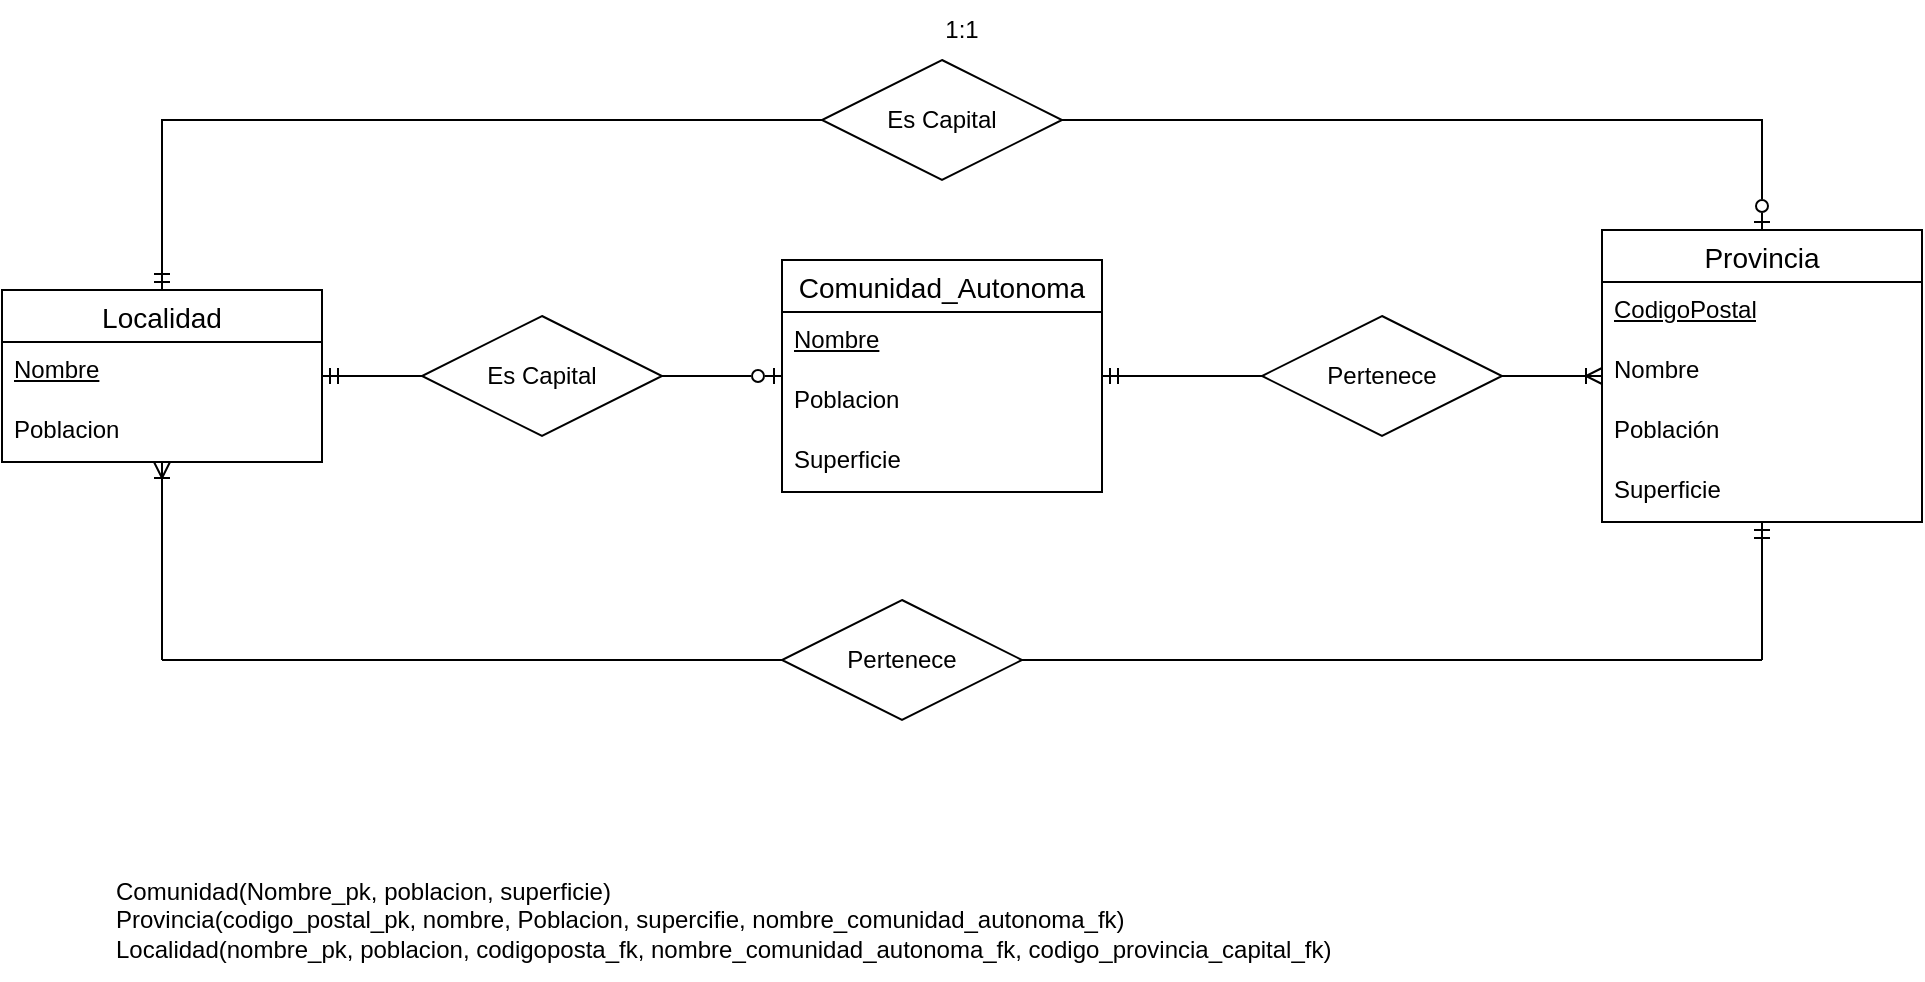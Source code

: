 <mxfile version="22.0.5" type="github">
  <diagram name="Página-1" id="RMdyLdgFyxFOfN8cl9F2">
    <mxGraphModel dx="1434" dy="800" grid="1" gridSize="10" guides="1" tooltips="1" connect="1" arrows="1" fold="1" page="1" pageScale="1" pageWidth="827" pageHeight="1169" math="0" shadow="0">
      <root>
        <mxCell id="0" />
        <mxCell id="1" parent="0" />
        <mxCell id="YGxaeuAN8_EADN_OlUPX-70" style="edgeStyle=orthogonalEdgeStyle;rounded=0;orthogonalLoop=1;jettySize=auto;html=1;entryX=0;entryY=0.5;entryDx=0;entryDy=0;startArrow=ERmandOne;startFill=0;endArrow=none;endFill=0;" edge="1" parent="1" source="YGxaeuAN8_EADN_OlUPX-34" target="YGxaeuAN8_EADN_OlUPX-68">
          <mxGeometry relative="1" as="geometry">
            <Array as="points">
              <mxPoint x="150" y="170" />
            </Array>
          </mxGeometry>
        </mxCell>
        <mxCell id="YGxaeuAN8_EADN_OlUPX-34" value="Localidad" style="swimlane;fontStyle=0;childLayout=stackLayout;horizontal=1;startSize=26;horizontalStack=0;resizeParent=1;resizeParentMax=0;resizeLast=0;collapsible=1;marginBottom=0;align=center;fontSize=14;" vertex="1" parent="1">
          <mxGeometry x="70" y="255" width="160" height="86" as="geometry" />
        </mxCell>
        <mxCell id="YGxaeuAN8_EADN_OlUPX-35" value="&lt;u&gt;Nombre&lt;/u&gt;" style="text;strokeColor=none;fillColor=none;spacingLeft=4;spacingRight=4;overflow=hidden;rotatable=0;points=[[0,0.5],[1,0.5]];portConstraint=eastwest;fontSize=12;whiteSpace=wrap;html=1;" vertex="1" parent="YGxaeuAN8_EADN_OlUPX-34">
          <mxGeometry y="26" width="160" height="30" as="geometry" />
        </mxCell>
        <mxCell id="YGxaeuAN8_EADN_OlUPX-36" value="Poblacion" style="text;strokeColor=none;fillColor=none;spacingLeft=4;spacingRight=4;overflow=hidden;rotatable=0;points=[[0,0.5],[1,0.5]];portConstraint=eastwest;fontSize=12;whiteSpace=wrap;html=1;" vertex="1" parent="YGxaeuAN8_EADN_OlUPX-34">
          <mxGeometry y="56" width="160" height="30" as="geometry" />
        </mxCell>
        <mxCell id="YGxaeuAN8_EADN_OlUPX-37" value="Provincia" style="swimlane;fontStyle=0;childLayout=stackLayout;horizontal=1;startSize=26;horizontalStack=0;resizeParent=1;resizeParentMax=0;resizeLast=0;collapsible=1;marginBottom=0;align=center;fontSize=14;" vertex="1" parent="1">
          <mxGeometry x="870" y="225" width="160" height="146" as="geometry" />
        </mxCell>
        <mxCell id="YGxaeuAN8_EADN_OlUPX-38" value="CodigoPostal" style="text;strokeColor=none;fillColor=none;spacingLeft=4;spacingRight=4;overflow=hidden;rotatable=0;points=[[0,0.5],[1,0.5]];portConstraint=eastwest;fontSize=12;whiteSpace=wrap;html=1;fontStyle=4" vertex="1" parent="YGxaeuAN8_EADN_OlUPX-37">
          <mxGeometry y="26" width="160" height="30" as="geometry" />
        </mxCell>
        <mxCell id="YGxaeuAN8_EADN_OlUPX-39" value="Nombre" style="text;strokeColor=none;fillColor=none;spacingLeft=4;spacingRight=4;overflow=hidden;rotatable=0;points=[[0,0.5],[1,0.5]];portConstraint=eastwest;fontSize=12;whiteSpace=wrap;html=1;" vertex="1" parent="YGxaeuAN8_EADN_OlUPX-37">
          <mxGeometry y="56" width="160" height="30" as="geometry" />
        </mxCell>
        <mxCell id="YGxaeuAN8_EADN_OlUPX-40" value="Población" style="text;strokeColor=none;fillColor=none;spacingLeft=4;spacingRight=4;overflow=hidden;rotatable=0;points=[[0,0.5],[1,0.5]];portConstraint=eastwest;fontSize=12;whiteSpace=wrap;html=1;" vertex="1" parent="YGxaeuAN8_EADN_OlUPX-37">
          <mxGeometry y="86" width="160" height="30" as="geometry" />
        </mxCell>
        <mxCell id="YGxaeuAN8_EADN_OlUPX-41" value="Superficie" style="text;strokeColor=none;fillColor=none;spacingLeft=4;spacingRight=4;overflow=hidden;rotatable=0;points=[[0,0.5],[1,0.5]];portConstraint=eastwest;fontSize=12;whiteSpace=wrap;html=1;" vertex="1" parent="YGxaeuAN8_EADN_OlUPX-37">
          <mxGeometry y="116" width="160" height="30" as="geometry" />
        </mxCell>
        <mxCell id="YGxaeuAN8_EADN_OlUPX-42" value="Comunidad_Autonoma" style="swimlane;fontStyle=0;childLayout=stackLayout;horizontal=1;startSize=26;horizontalStack=0;resizeParent=1;resizeParentMax=0;resizeLast=0;collapsible=1;marginBottom=0;align=center;fontSize=14;" vertex="1" parent="1">
          <mxGeometry x="460" y="240" width="160" height="116" as="geometry" />
        </mxCell>
        <mxCell id="YGxaeuAN8_EADN_OlUPX-43" value="&lt;u&gt;Nombre&lt;/u&gt;" style="text;strokeColor=none;fillColor=none;spacingLeft=4;spacingRight=4;overflow=hidden;rotatable=0;points=[[0,0.5],[1,0.5]];portConstraint=eastwest;fontSize=12;whiteSpace=wrap;html=1;" vertex="1" parent="YGxaeuAN8_EADN_OlUPX-42">
          <mxGeometry y="26" width="160" height="30" as="geometry" />
        </mxCell>
        <mxCell id="YGxaeuAN8_EADN_OlUPX-44" value="Poblacion" style="text;strokeColor=none;fillColor=none;spacingLeft=4;spacingRight=4;overflow=hidden;rotatable=0;points=[[0,0.5],[1,0.5]];portConstraint=eastwest;fontSize=12;whiteSpace=wrap;html=1;" vertex="1" parent="YGxaeuAN8_EADN_OlUPX-42">
          <mxGeometry y="56" width="160" height="30" as="geometry" />
        </mxCell>
        <mxCell id="YGxaeuAN8_EADN_OlUPX-45" value="Superficie" style="text;strokeColor=none;fillColor=none;spacingLeft=4;spacingRight=4;overflow=hidden;rotatable=0;points=[[0,0.5],[1,0.5]];portConstraint=eastwest;fontSize=12;whiteSpace=wrap;html=1;" vertex="1" parent="YGxaeuAN8_EADN_OlUPX-42">
          <mxGeometry y="86" width="160" height="30" as="geometry" />
        </mxCell>
        <mxCell id="YGxaeuAN8_EADN_OlUPX-46" value="Pertenece" style="shape=rhombus;perimeter=rhombusPerimeter;whiteSpace=wrap;html=1;align=center;" vertex="1" parent="1">
          <mxGeometry x="460" y="410" width="120" height="60" as="geometry" />
        </mxCell>
        <mxCell id="YGxaeuAN8_EADN_OlUPX-47" value="" style="endArrow=ERoneToMany;html=1;rounded=0;endFill=0;" edge="1" parent="1" target="YGxaeuAN8_EADN_OlUPX-34">
          <mxGeometry width="50" height="50" relative="1" as="geometry">
            <mxPoint x="150" y="440" as="sourcePoint" />
            <mxPoint x="150" y="430" as="targetPoint" />
          </mxGeometry>
        </mxCell>
        <mxCell id="YGxaeuAN8_EADN_OlUPX-48" value="" style="endArrow=none;html=1;rounded=0;" edge="1" parent="1" target="YGxaeuAN8_EADN_OlUPX-46">
          <mxGeometry width="50" height="50" relative="1" as="geometry">
            <mxPoint x="150" y="440" as="sourcePoint" />
            <mxPoint x="250" y="460" as="targetPoint" />
          </mxGeometry>
        </mxCell>
        <mxCell id="YGxaeuAN8_EADN_OlUPX-49" value="" style="endArrow=none;html=1;rounded=0;exitX=1;exitY=0.5;exitDx=0;exitDy=0;" edge="1" parent="1" source="YGxaeuAN8_EADN_OlUPX-46">
          <mxGeometry width="50" height="50" relative="1" as="geometry">
            <mxPoint x="730" y="470" as="sourcePoint" />
            <mxPoint x="950" y="440" as="targetPoint" />
          </mxGeometry>
        </mxCell>
        <mxCell id="YGxaeuAN8_EADN_OlUPX-50" value="" style="endArrow=none;html=1;rounded=0;startArrow=ERmandOne;startFill=0;" edge="1" parent="1" source="YGxaeuAN8_EADN_OlUPX-37">
          <mxGeometry width="50" height="50" relative="1" as="geometry">
            <mxPoint x="840" y="520" as="sourcePoint" />
            <mxPoint x="950" y="440" as="targetPoint" />
          </mxGeometry>
        </mxCell>
        <mxCell id="YGxaeuAN8_EADN_OlUPX-51" value="Pertenece" style="shape=rhombus;perimeter=rhombusPerimeter;whiteSpace=wrap;html=1;align=center;" vertex="1" parent="1">
          <mxGeometry x="700" y="268" width="120" height="60" as="geometry" />
        </mxCell>
        <mxCell id="YGxaeuAN8_EADN_OlUPX-52" value="" style="endArrow=none;html=1;rounded=0;entryX=0;entryY=0.5;entryDx=0;entryDy=0;startArrow=ERmandOne;startFill=0;" edge="1" parent="1" source="YGxaeuAN8_EADN_OlUPX-42" target="YGxaeuAN8_EADN_OlUPX-51">
          <mxGeometry width="50" height="50" relative="1" as="geometry">
            <mxPoint x="160" y="450" as="sourcePoint" />
            <mxPoint x="160" y="366" as="targetPoint" />
          </mxGeometry>
        </mxCell>
        <mxCell id="YGxaeuAN8_EADN_OlUPX-53" value="" style="endArrow=ERoneToMany;html=1;rounded=0;exitX=1;exitY=0.5;exitDx=0;exitDy=0;endFill=0;" edge="1" parent="1" source="YGxaeuAN8_EADN_OlUPX-51" target="YGxaeuAN8_EADN_OlUPX-37">
          <mxGeometry width="50" height="50" relative="1" as="geometry">
            <mxPoint x="620" y="308" as="sourcePoint" />
            <mxPoint x="700" y="308" as="targetPoint" />
          </mxGeometry>
        </mxCell>
        <mxCell id="YGxaeuAN8_EADN_OlUPX-61" style="edgeStyle=orthogonalEdgeStyle;rounded=0;orthogonalLoop=1;jettySize=auto;html=1;exitX=1;exitY=0.5;exitDx=0;exitDy=0;endArrow=ERzeroToOne;endFill=0;" edge="1" parent="1" source="YGxaeuAN8_EADN_OlUPX-62" target="YGxaeuAN8_EADN_OlUPX-42">
          <mxGeometry relative="1" as="geometry" />
        </mxCell>
        <mxCell id="YGxaeuAN8_EADN_OlUPX-62" value="Es Capital" style="shape=rhombus;perimeter=rhombusPerimeter;whiteSpace=wrap;html=1;align=center;" vertex="1" parent="1">
          <mxGeometry x="280" y="268" width="120" height="60" as="geometry" />
        </mxCell>
        <mxCell id="YGxaeuAN8_EADN_OlUPX-63" style="edgeStyle=orthogonalEdgeStyle;rounded=0;orthogonalLoop=1;jettySize=auto;html=1;exitX=0;exitY=0.5;exitDx=0;exitDy=0;endArrow=ERmandOne;endFill=0;" edge="1" parent="1" source="YGxaeuAN8_EADN_OlUPX-62" target="YGxaeuAN8_EADN_OlUPX-34">
          <mxGeometry relative="1" as="geometry" />
        </mxCell>
        <mxCell id="YGxaeuAN8_EADN_OlUPX-71" style="edgeStyle=orthogonalEdgeStyle;rounded=0;orthogonalLoop=1;jettySize=auto;html=1;entryX=0.5;entryY=0;entryDx=0;entryDy=0;endArrow=ERzeroToOne;endFill=0;" edge="1" parent="1" source="YGxaeuAN8_EADN_OlUPX-68" target="YGxaeuAN8_EADN_OlUPX-37">
          <mxGeometry relative="1" as="geometry" />
        </mxCell>
        <mxCell id="YGxaeuAN8_EADN_OlUPX-68" value="Es Capital" style="shape=rhombus;perimeter=rhombusPerimeter;whiteSpace=wrap;html=1;align=center;" vertex="1" parent="1">
          <mxGeometry x="480" y="140" width="120" height="60" as="geometry" />
        </mxCell>
        <mxCell id="YGxaeuAN8_EADN_OlUPX-72" value="Comunidad(Nombre_pk, poblacion, superficie)&lt;br style=&quot;border-color: var(--border-color);&quot;&gt;Provincia(codigo_postal_pk, nombre, Poblacion, supercifie, nombre_comunidad_autonoma_fk)&lt;br&gt;Localidad(nombre_pk, poblacion, codigoposta_fk, nombre_comunidad_autonoma_fk, codigo_provincia_capital_fk)" style="text;html=1;strokeColor=none;fillColor=none;align=left;verticalAlign=middle;whiteSpace=wrap;rounded=0;" vertex="1" parent="1">
          <mxGeometry x="125" y="540" width="790" height="60" as="geometry" />
        </mxCell>
        <mxCell id="YGxaeuAN8_EADN_OlUPX-90" value="1:1" style="text;html=1;strokeColor=none;fillColor=none;align=center;verticalAlign=middle;whiteSpace=wrap;rounded=0;" vertex="1" parent="1">
          <mxGeometry x="520" y="110" width="60" height="30" as="geometry" />
        </mxCell>
      </root>
    </mxGraphModel>
  </diagram>
</mxfile>
